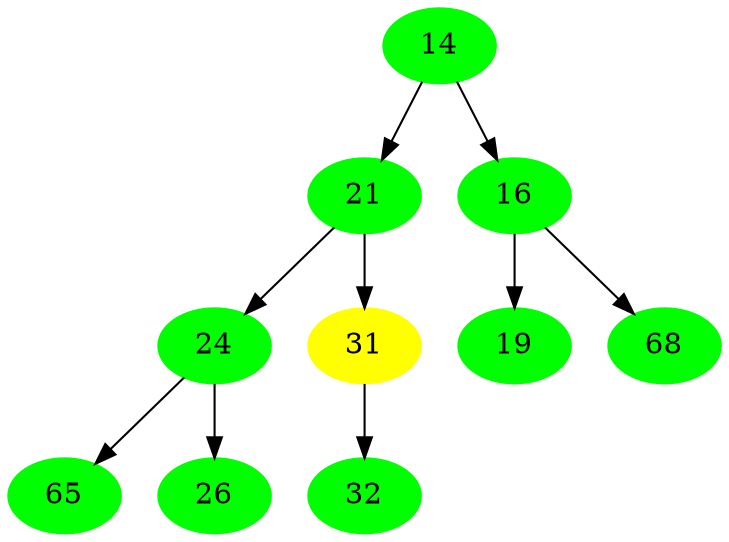 digraph heap{
    node[style=filled,color=green];
    14->{21,16};
    21->{24,31};
    16->{19,68};
    24->{65,26};
    31->{32};
    31[color=yellow];
}
